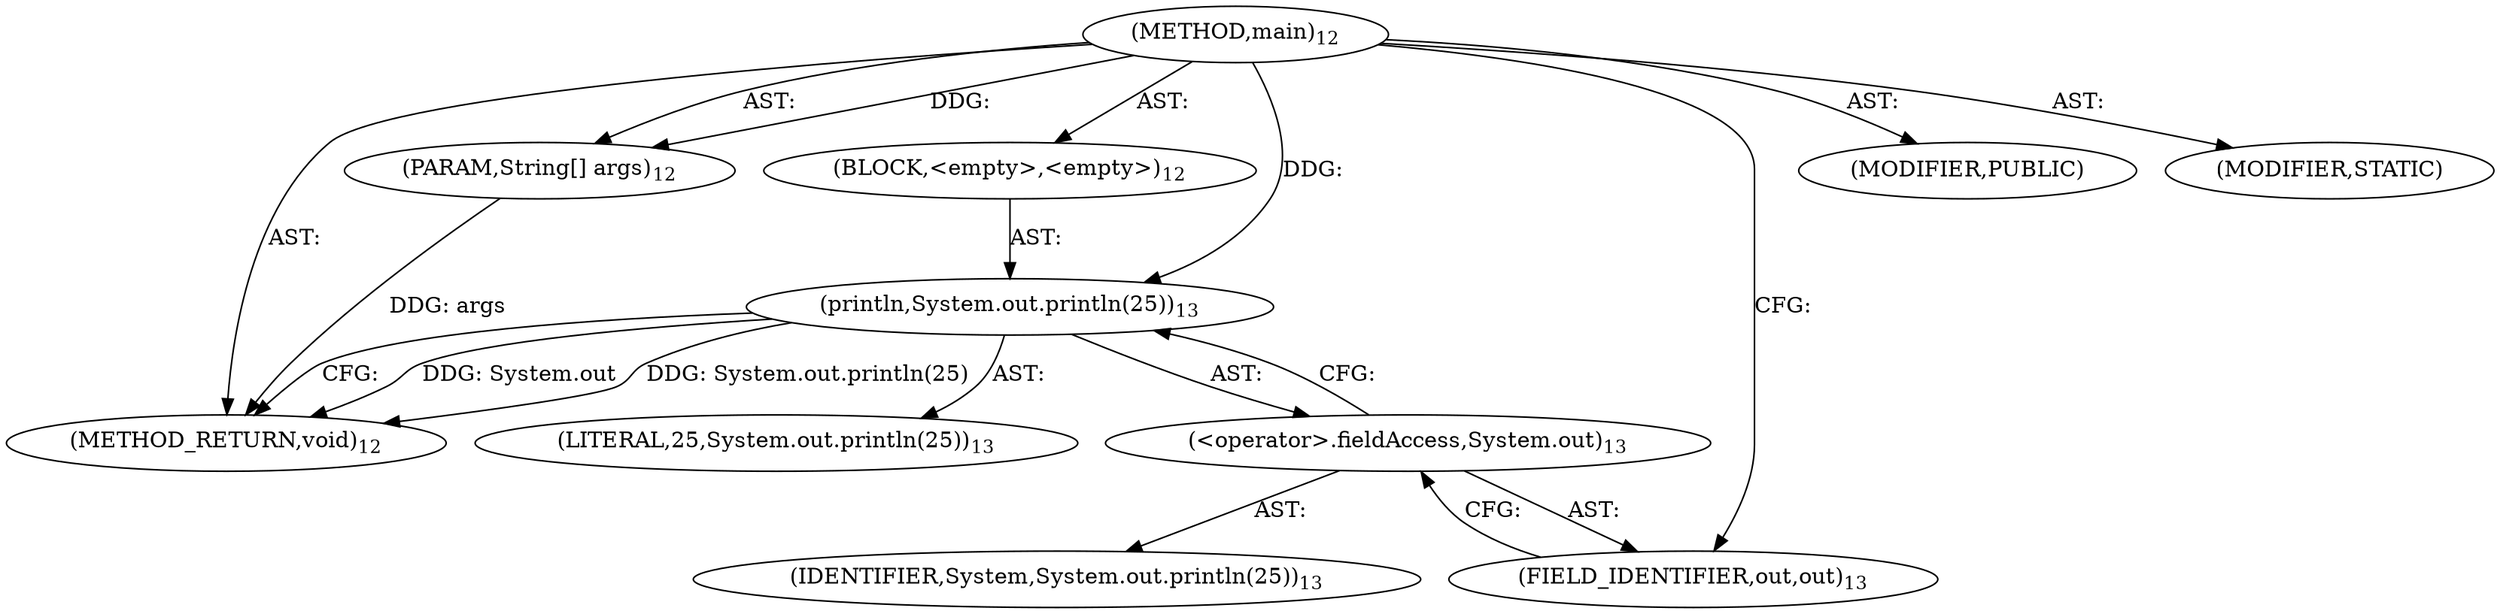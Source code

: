 digraph "main" {  
"17" [label = <(METHOD,main)<SUB>12</SUB>> ]
"18" [label = <(PARAM,String[] args)<SUB>12</SUB>> ]
"19" [label = <(BLOCK,&lt;empty&gt;,&lt;empty&gt;)<SUB>12</SUB>> ]
"20" [label = <(println,System.out.println(25))<SUB>13</SUB>> ]
"21" [label = <(&lt;operator&gt;.fieldAccess,System.out)<SUB>13</SUB>> ]
"22" [label = <(IDENTIFIER,System,System.out.println(25))<SUB>13</SUB>> ]
"23" [label = <(FIELD_IDENTIFIER,out,out)<SUB>13</SUB>> ]
"24" [label = <(LITERAL,25,System.out.println(25))<SUB>13</SUB>> ]
"25" [label = <(MODIFIER,PUBLIC)> ]
"26" [label = <(MODIFIER,STATIC)> ]
"27" [label = <(METHOD_RETURN,void)<SUB>12</SUB>> ]
  "17" -> "18"  [ label = "AST: "] 
  "17" -> "19"  [ label = "AST: "] 
  "17" -> "25"  [ label = "AST: "] 
  "17" -> "26"  [ label = "AST: "] 
  "17" -> "27"  [ label = "AST: "] 
  "19" -> "20"  [ label = "AST: "] 
  "20" -> "21"  [ label = "AST: "] 
  "20" -> "24"  [ label = "AST: "] 
  "21" -> "22"  [ label = "AST: "] 
  "21" -> "23"  [ label = "AST: "] 
  "20" -> "27"  [ label = "CFG: "] 
  "21" -> "20"  [ label = "CFG: "] 
  "23" -> "21"  [ label = "CFG: "] 
  "17" -> "23"  [ label = "CFG: "] 
  "18" -> "27"  [ label = "DDG: args"] 
  "20" -> "27"  [ label = "DDG: System.out"] 
  "20" -> "27"  [ label = "DDG: System.out.println(25)"] 
  "17" -> "18"  [ label = "DDG: "] 
  "17" -> "20"  [ label = "DDG: "] 
}
